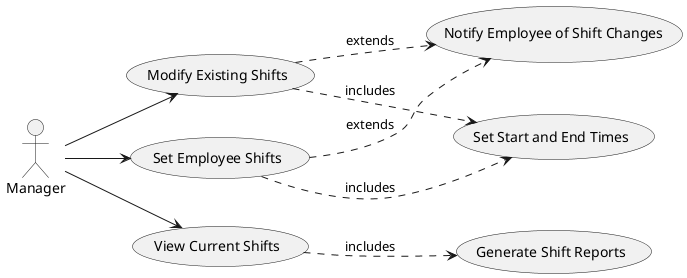 @startuml ShiftManagementUC

' Setting the direction of flow
left to right direction

' Use cases for Shift Management
(Set Employee Shifts) as UC1
(Modify Existing Shifts) as UC2
(View Current Shifts) as UC3
(Set Start and End Times) as UC4
(Notify Employee of Shift Changes) as UC5
(Generate Shift Reports) as UC6

' Actor
actor "Manager" as manager

'Associations
manager --> UC1
UC1 ..> UC4 : includes
manager --> UC2
UC2 ..> UC4 : includes
UC1 ..> UC5 : extends
UC2 ..> UC5 : extends
manager --> UC3
UC3 ..> UC6 : includes

@enduml

